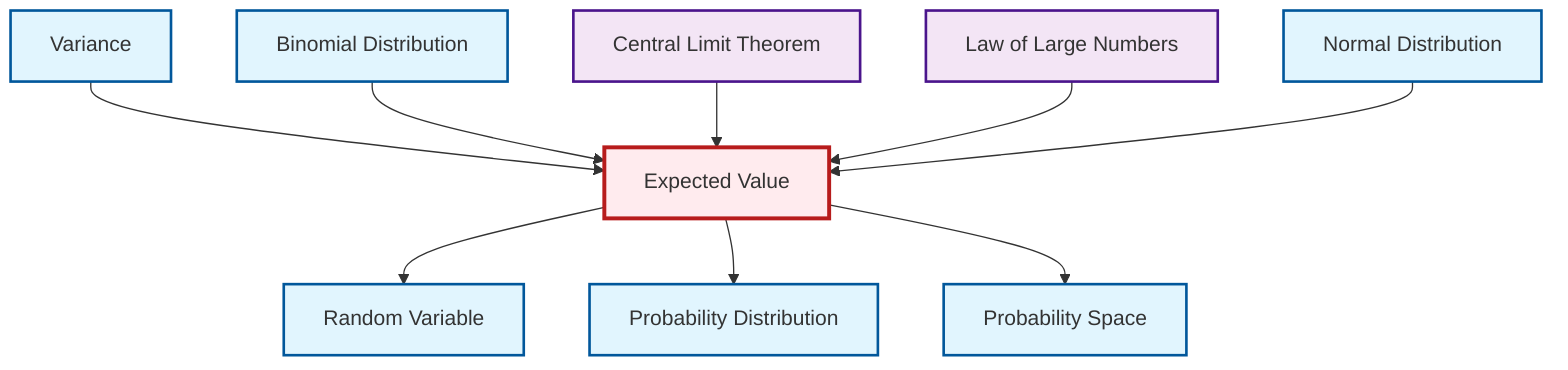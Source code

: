 graph TD
    classDef definition fill:#e1f5fe,stroke:#01579b,stroke-width:2px
    classDef theorem fill:#f3e5f5,stroke:#4a148c,stroke-width:2px
    classDef axiom fill:#fff3e0,stroke:#e65100,stroke-width:2px
    classDef example fill:#e8f5e9,stroke:#1b5e20,stroke-width:2px
    classDef current fill:#ffebee,stroke:#b71c1c,stroke-width:3px
    def-binomial-distribution["Binomial Distribution"]:::definition
    thm-law-of-large-numbers["Law of Large Numbers"]:::theorem
    def-probability-distribution["Probability Distribution"]:::definition
    thm-central-limit["Central Limit Theorem"]:::theorem
    def-random-variable["Random Variable"]:::definition
    def-normal-distribution["Normal Distribution"]:::definition
    def-expectation["Expected Value"]:::definition
    def-variance["Variance"]:::definition
    def-probability-space["Probability Space"]:::definition
    def-variance --> def-expectation
    def-binomial-distribution --> def-expectation
    def-expectation --> def-random-variable
    def-expectation --> def-probability-distribution
    thm-central-limit --> def-expectation
    def-expectation --> def-probability-space
    thm-law-of-large-numbers --> def-expectation
    def-normal-distribution --> def-expectation
    class def-expectation current